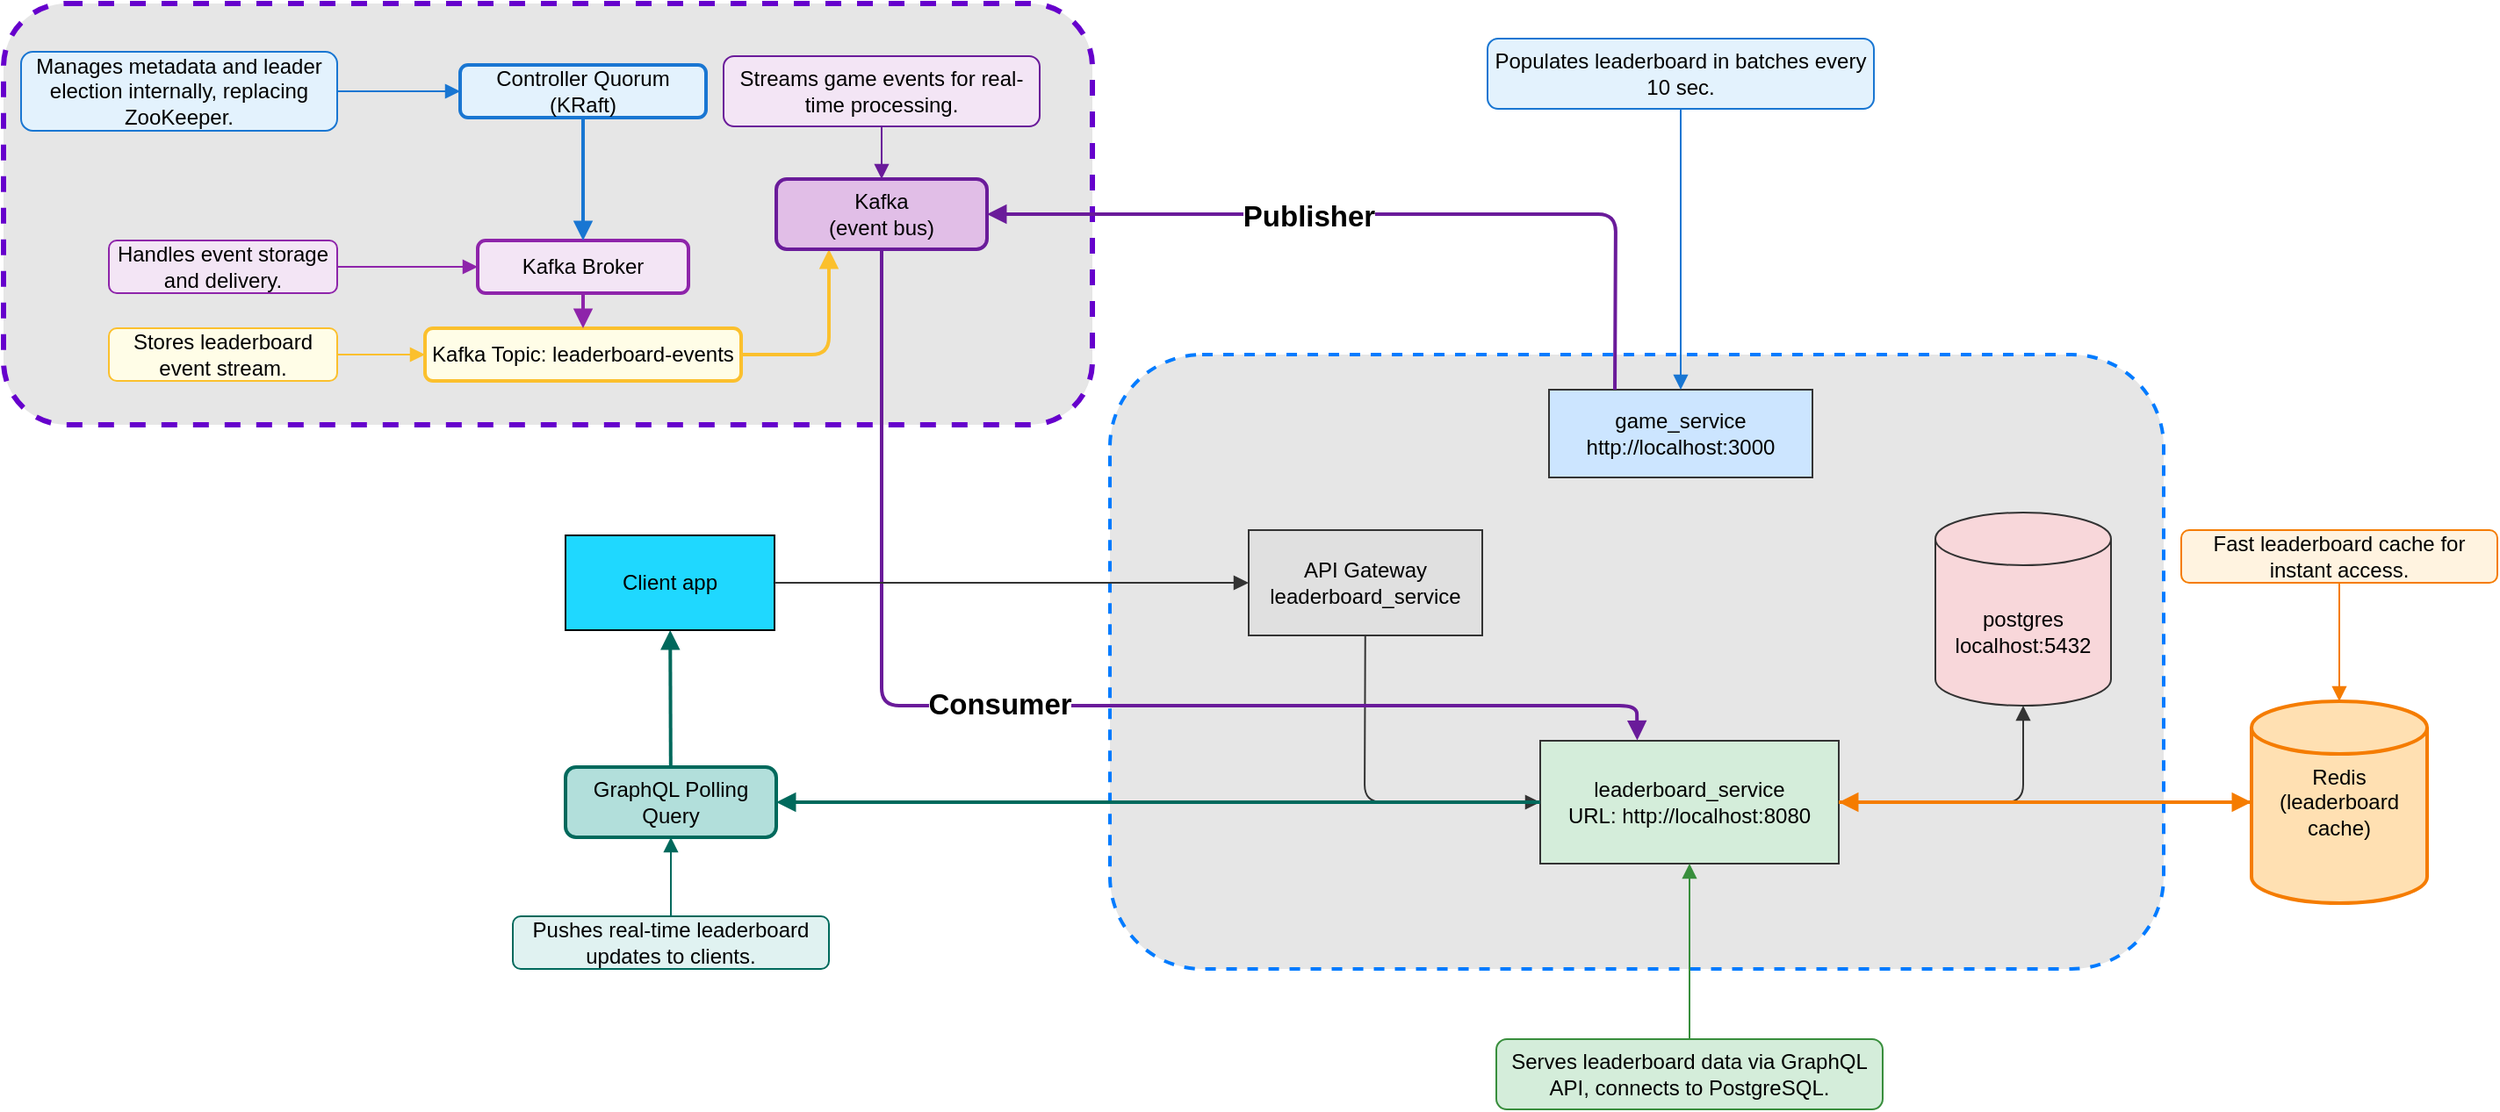 <mxfile>
    <diagram id="1wpUK6OHLdWYX9Pw8Wzb" name="Page-1">
        <mxGraphModel dx="2149" dy="1146" grid="0" gridSize="10" guides="1" tooltips="1" connect="1" arrows="1" fold="1" page="0" pageScale="1" pageWidth="850" pageHeight="1100" math="0" shadow="0">
            <root>
                <mxCell id="0"/>
                <mxCell id="1" parent="0"/>
                <mxCell id="dc-boundary" value="" style="rounded=1;strokeColor=#007bff;strokeWidth=2;dashed=1;fillColor=#E6E6E6;" parent="1" vertex="1">
                    <mxGeometry x="80" y="180" width="600" height="350" as="geometry"/>
                </mxCell>
                <mxCell id="12" value="API Gateway&lt;div&gt;leaderboard_service&lt;/div&gt;" style="rounded=0;whiteSpace=wrap;html=1;fillColor=#e0e0e0;strokeColor=#333333;" parent="dc-boundary" vertex="1">
                    <mxGeometry x="79" y="100" width="133" height="60" as="geometry"/>
                </mxCell>
                <mxCell id="18" value="game_service&lt;br&gt;http://localhost:3000" style="rounded=0;whiteSpace=wrap;html=1;fillColor=#cce5ff;strokeColor=#333333;" parent="dc-boundary" vertex="1">
                    <mxGeometry x="250" y="20" width="150" height="50" as="geometry"/>
                </mxCell>
                <mxCell id="8" value="leaderboard_service&lt;br&gt;URL: http://localhost:8080" style="rounded=0;whiteSpace=wrap;html=1;fillColor=#d4edda;strokeColor=#333333;" parent="dc-boundary" vertex="1">
                    <mxGeometry x="245" y="220" width="170" height="70" as="geometry"/>
                </mxCell>
                <mxCell id="7" value="postgres&lt;br&gt;localhost:5432" style="shape=cylinder3;whiteSpace=wrap;html=1;boundedLbl=1;backgroundOutline=1;size=15;fillColor=#f8d7da;strokeColor=#333333;" parent="dc-boundary" vertex="1">
                    <mxGeometry x="470" y="90" width="100" height="110" as="geometry"/>
                </mxCell>
                <mxCell id="a3" style="edgeStyle=none;html=1;endArrow=block;strokeColor=#333333;entryX=0;entryY=0.5;entryDx=0;entryDy=0;" parent="dc-boundary" source="12" target="8" edge="1">
                    <mxGeometry relative="1" as="geometry">
                        <Array as="points">
                            <mxPoint x="145" y="255"/>
                        </Array>
                    </mxGeometry>
                </mxCell>
                <mxCell id="a6" style="edgeStyle=none;html=1;endArrow=block;strokeColor=#333333;exitX=1;exitY=0.5;exitDx=0;exitDy=0;entryX=0.5;entryY=1;entryDx=0;entryDy=0;entryPerimeter=0;" parent="dc-boundary" source="8" target="7" edge="1">
                    <mxGeometry relative="1" as="geometry">
                        <Array as="points">
                            <mxPoint x="520" y="255"/>
                        </Array>
                    </mxGeometry>
                </mxCell>
                <mxCell id="19" value="" style="rounded=1;whiteSpace=wrap;html=1;fillColor=#E6E6E6;dashed=1;strokeColor=#6600CC;strokeWidth=3;" parent="1" vertex="1">
                    <mxGeometry x="-550" y="-20" width="620" height="240" as="geometry"/>
                </mxCell>
                <mxCell id="controller_quorum" value="Controller Quorum (KRaft)" style="rounded=1;whiteSpace=wrap;html=1;fillColor=#e3f2fd;strokeColor=#1976d2;strokeWidth=2;" parent="1" vertex="1">
                    <mxGeometry x="-290" y="15" width="140" height="30" as="geometry"/>
                </mxCell>
                <mxCell id="kafka_broker" value="Kafka Broker" style="rounded=1;whiteSpace=wrap;html=1;fillColor=#f3e5f5;strokeColor=#8e24aa;strokeWidth=2;" parent="1" vertex="1">
                    <mxGeometry x="-280" y="115" width="120" height="30" as="geometry"/>
                </mxCell>
                <mxCell id="kafka_topic" value="Kafka Topic: leaderboard-events" style="rounded=1;whiteSpace=wrap;html=1;fillColor=#fffde7;strokeColor=#fbc02d;strokeWidth=2;" parent="1" vertex="1">
                    <mxGeometry x="-310" y="165" width="180" height="30" as="geometry"/>
                </mxCell>
                <mxCell id="arrow_cq_kafka" style="edgeStyle=none;html=1;endArrow=block;strokeColor=#1976d2;strokeWidth=2;exitX=0.5;exitY=1;exitDx=0;exitDy=0;entryX=0.5;entryY=0;entryDx=0;entryDy=0;" parent="1" source="controller_quorum" target="kafka_broker" edge="1">
                    <mxGeometry relative="1" as="geometry">
                        <Array as="points"/>
                    </mxGeometry>
                </mxCell>
                <mxCell id="arrow_kafka_topic" style="edgeStyle=none;html=1;endArrow=block;strokeColor=#8e24aa;strokeWidth=2;" parent="1" source="kafka_broker" target="kafka_topic" edge="1">
                    <mxGeometry relative="1" as="geometry"/>
                </mxCell>
                <mxCell id="bubble_broker" value="Handles event storage and delivery." style="rounded=1;whiteSpace=wrap;html=1;fillColor=#f3e5f5;strokeColor=#8e24aa;" parent="1" vertex="1">
                    <mxGeometry x="-490" y="115" width="130" height="30" as="geometry"/>
                </mxCell>
                <mxCell id="arrow_bubble_broker" style="edgeStyle=none;html=1;endArrow=block;strokeColor=#8e24aa;" parent="1" source="bubble_broker" target="kafka_broker" edge="1">
                    <mxGeometry relative="1" as="geometry"/>
                </mxCell>
                <mxCell id="bubble_topic" value="Stores leaderboard event stream." style="rounded=1;whiteSpace=wrap;html=1;fillColor=#fffde7;strokeColor=#fbc02d;" parent="1" vertex="1">
                    <mxGeometry x="-490" y="165" width="130" height="30" as="geometry"/>
                </mxCell>
                <mxCell id="arrow_bubble_topic" style="edgeStyle=none;html=1;endArrow=block;strokeColor=#fbc02d;" parent="1" source="bubble_topic" target="kafka_topic" edge="1">
                    <mxGeometry relative="1" as="geometry"/>
                </mxCell>
                <mxCell id="bubble_cq" value="Manages metadata and leader election internally, replacing ZooKeeper." style="rounded=1;whiteSpace=wrap;html=1;fillColor=#e3f2fd;strokeColor=#1976d2;" parent="1" vertex="1">
                    <mxGeometry x="-540" y="7.5" width="180" height="45" as="geometry"/>
                </mxCell>
                <mxCell id="arrow_bubble_cq" style="edgeStyle=none;html=1;endArrow=block;strokeColor=#1976d2;entryX=0;entryY=0.5;entryDx=0;entryDy=0;exitX=1;exitY=0.5;exitDx=0;exitDy=0;" parent="1" source="bubble_cq" target="controller_quorum" edge="1">
                    <mxGeometry relative="1" as="geometry">
                        <mxPoint x="-330" y="29.074" as="sourcePoint"/>
                        <mxPoint x="-300" y="45" as="targetPoint"/>
                    </mxGeometry>
                </mxCell>
                <mxCell id="arrow_topic_kafka" style="edgeStyle=none;html=1;endArrow=block;strokeColor=#fbc02d;strokeWidth=2;exitX=1;exitY=0.5;exitDx=0;exitDy=0;entryX=0.25;entryY=1;entryDx=0;entryDy=0;" parent="1" source="kafka_topic" target="kafka" edge="1">
                    <mxGeometry relative="1" as="geometry">
                        <Array as="points">
                            <mxPoint x="-80" y="180"/>
                        </Array>
                    </mxGeometry>
                </mxCell>
                <mxCell id="kafka" value="Kafka&lt;br&gt;(event bus)" style="rounded=1;whiteSpace=wrap;html=1;fillColor=#e1bee7;strokeColor=#6a1b9a;strokeWidth=2;" parent="1" vertex="1">
                    <mxGeometry x="-110" y="80" width="120" height="40" as="geometry"/>
                </mxCell>
                <mxCell id="redis" value="Redis&lt;br&gt;(leaderboard cache)" style="shape=cylinder3;whiteSpace=wrap;html=1;fillColor=#ffe0b2;strokeColor=#f57c00;strokeWidth=2;" parent="1" vertex="1">
                    <mxGeometry x="730" y="377.5" width="100" height="115" as="geometry"/>
                </mxCell>
                <mxCell id="ws_sub" value="GraphQL Polling Query" style="rounded=1;whiteSpace=wrap;html=1;fillColor=#b2dfdb;strokeColor=#00695c;strokeWidth=2;" parent="1" vertex="1">
                    <mxGeometry x="-230" y="415" width="120" height="40" as="geometry"/>
                </mxCell>
                <mxCell id="arrow_gs_kafka" style="edgeStyle=none;html=1;endArrow=block;strokeColor=#6a1b9a;strokeWidth=2;exitX=0.25;exitY=0;exitDx=0;exitDy=0;" parent="1" source="18" target="kafka" edge="1">
                    <mxGeometry relative="1" as="geometry">
                        <Array as="points">
                            <mxPoint x="368" y="100"/>
                        </Array>
                    </mxGeometry>
                </mxCell>
                <mxCell id="25" value="&lt;h2&gt;Publisher&lt;/h2&gt;" style="edgeLabel;html=1;align=center;verticalAlign=middle;resizable=0;points=[];" vertex="1" connectable="0" parent="arrow_gs_kafka">
                    <mxGeometry x="0.204" y="1" relative="1" as="geometry">
                        <mxPoint as="offset"/>
                    </mxGeometry>
                </mxCell>
                <mxCell id="arrow_kafka_lb" style="edgeStyle=none;html=1;endArrow=block;strokeColor=#6a1b9a;strokeWidth=2;entryX=0.325;entryY=-0.004;entryDx=0;entryDy=0;entryPerimeter=0;exitX=0.5;exitY=1;exitDx=0;exitDy=0;" parent="1" source="kafka" target="8" edge="1">
                    <mxGeometry relative="1" as="geometry">
                        <mxPoint x="30" y="110" as="sourcePoint"/>
                        <Array as="points">
                            <mxPoint x="-50" y="380"/>
                            <mxPoint x="380" y="380"/>
                        </Array>
                    </mxGeometry>
                </mxCell>
                <mxCell id="26" value="&lt;h2&gt;Consumer&lt;/h2&gt;" style="edgeLabel;html=1;align=center;verticalAlign=middle;resizable=0;points=[];" vertex="1" connectable="0" parent="arrow_kafka_lb">
                    <mxGeometry x="-0.078" y="1" relative="1" as="geometry">
                        <mxPoint as="offset"/>
                    </mxGeometry>
                </mxCell>
                <mxCell id="arrow_lb_redis" style="edgeStyle=none;html=1;endArrow=block;strokeColor=#f57c00;strokeWidth=2;" parent="1" source="8" target="redis" edge="1">
                    <mxGeometry relative="1" as="geometry"/>
                </mxCell>
                <mxCell id="arrow_redis_lb" style="edgeStyle=none;html=1;endArrow=block;strokeColor=#f57c00;strokeWidth=2;dashed=1;" parent="1" source="redis" target="8" edge="1">
                    <mxGeometry relative="1" as="geometry"/>
                </mxCell>
                <mxCell id="arrow_lb_ws" style="edgeStyle=none;html=1;endArrow=block;strokeColor=#00695c;strokeWidth=2;" parent="1" source="8" target="ws_sub" edge="1">
                    <mxGeometry relative="1" as="geometry"/>
                </mxCell>
                <mxCell id="arrow_ws_client" style="edgeStyle=none;html=1;endArrow=block;strokeColor=#00695c;strokeWidth=2;" parent="1" source="ws_sub" target="15" edge="1">
                    <mxGeometry relative="1" as="geometry"/>
                </mxCell>
                <mxCell id="bubble_kafka" value="Streams game events for real-time processing." style="rounded=1;whiteSpace=wrap;html=1;fillColor=#f3e5f5;strokeColor=#6a1b9a;" parent="1" vertex="1">
                    <mxGeometry x="-140" y="10" width="180" height="40" as="geometry"/>
                </mxCell>
                <mxCell id="arrow_bubble_kafka" style="edgeStyle=none;html=1;endArrow=block;strokeColor=#6a1b9a;" parent="1" source="bubble_kafka" target="kafka" edge="1">
                    <mxGeometry relative="1" as="geometry"/>
                </mxCell>
                <mxCell id="bubble_redis" value="Fast leaderboard cache for instant access." style="rounded=1;whiteSpace=wrap;html=1;fillColor=#fff3e0;strokeColor=#f57c00;" parent="1" vertex="1">
                    <mxGeometry x="690" y="280" width="180" height="30" as="geometry"/>
                </mxCell>
                <mxCell id="arrow_bubble_redis" style="edgeStyle=none;html=1;endArrow=block;strokeColor=#f57c00;" parent="1" source="bubble_redis" target="redis" edge="1">
                    <mxGeometry relative="1" as="geometry"/>
                </mxCell>
                <mxCell id="bubble_ws" value="Pushes real-time leaderboard updates to clients." style="rounded=1;whiteSpace=wrap;html=1;fillColor=#e0f2f1;strokeColor=#00695c;" parent="1" vertex="1">
                    <mxGeometry x="-260" y="500" width="180" height="30" as="geometry"/>
                </mxCell>
                <mxCell id="arrow_bubble_ws" style="edgeStyle=none;html=1;endArrow=block;strokeColor=#00695c;" parent="1" source="bubble_ws" target="ws_sub" edge="1">
                    <mxGeometry relative="1" as="geometry"/>
                </mxCell>
                <mxCell id="15" value="Client app" style="text;html=1;align=center;verticalAlign=middle;whiteSpace=wrap;rounded=0;fillColor=#1FD8FF;strokeColor=default;" parent="1" vertex="1">
                    <mxGeometry x="-230" y="283" width="119" height="54" as="geometry"/>
                </mxCell>
                <mxCell id="desc_game" value="Populates leaderboard in batches every 10 sec." style="rounded=1;whiteSpace=wrap;html=1;fillColor=#e3f2fd;strokeColor=#1976d2;" parent="1" vertex="1">
                    <mxGeometry x="295" width="220" height="40" as="geometry"/>
                </mxCell>
                <mxCell id="arrow_desc_game" style="edgeStyle=none;html=1;endArrow=block;strokeColor=#1976d2;" parent="1" source="desc_game" target="18" edge="1">
                    <mxGeometry relative="1" as="geometry"/>
                </mxCell>
                <mxCell id="desc_leaderboard" value="Serves leaderboard data via GraphQL API, connects to PostgreSQL." style="rounded=1;whiteSpace=wrap;html=1;fillColor=#d4edda;strokeColor=#388e3c;" parent="1" vertex="1">
                    <mxGeometry x="300" y="570" width="220" height="40" as="geometry"/>
                </mxCell>
                <mxCell id="arrow_desc_leaderboard" style="edgeStyle=none;html=1;endArrow=block;strokeColor=#388e3c;" parent="1" source="desc_leaderboard" target="8" edge="1">
                    <mxGeometry relative="1" as="geometry"/>
                </mxCell>
                <mxCell id="a1" style="edgeStyle=none;html=1;endArrow=block;strokeColor=#333333;" parent="1" source="15" target="12" edge="1">
                    <mxGeometry relative="1" as="geometry"/>
                </mxCell>
            </root>
        </mxGraphModel>
    </diagram>
</mxfile>